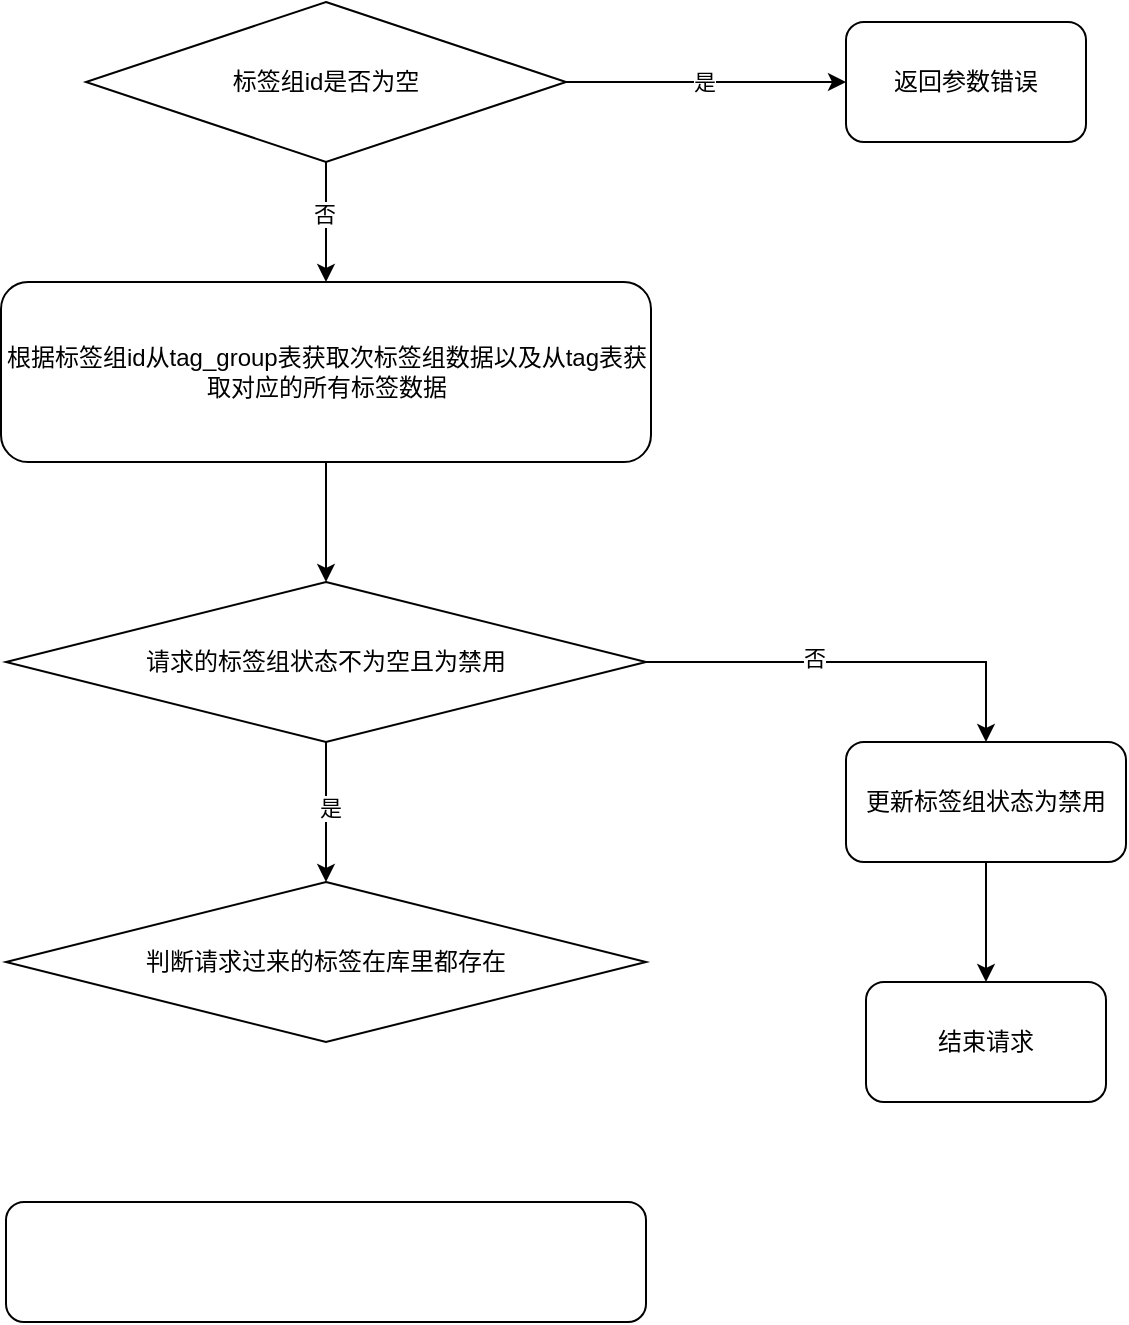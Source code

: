 <mxfile version="26.2.14">
  <diagram id="R2lEEEUBdFMjLlhIrx00" name="Page-1">
    <mxGraphModel dx="1503" dy="822" grid="1" gridSize="10" guides="1" tooltips="1" connect="1" arrows="1" fold="1" page="1" pageScale="1" pageWidth="850" pageHeight="1100" math="0" shadow="0" extFonts="Permanent Marker^https://fonts.googleapis.com/css?family=Permanent+Marker">
      <root>
        <mxCell id="0" />
        <mxCell id="1" parent="0" />
        <mxCell id="vfj-QrY9LV4KviRlO9dK-5" value="" style="edgeStyle=orthogonalEdgeStyle;rounded=0;orthogonalLoop=1;jettySize=auto;html=1;" edge="1" parent="1" source="vfj-QrY9LV4KviRlO9dK-2" target="vfj-QrY9LV4KviRlO9dK-4">
          <mxGeometry relative="1" as="geometry" />
        </mxCell>
        <mxCell id="vfj-QrY9LV4KviRlO9dK-8" value="是" style="edgeLabel;html=1;align=center;verticalAlign=middle;resizable=0;points=[];" vertex="1" connectable="0" parent="vfj-QrY9LV4KviRlO9dK-5">
          <mxGeometry x="-0.021" relative="1" as="geometry">
            <mxPoint as="offset" />
          </mxGeometry>
        </mxCell>
        <mxCell id="vfj-QrY9LV4KviRlO9dK-17" value="" style="edgeStyle=orthogonalEdgeStyle;rounded=0;orthogonalLoop=1;jettySize=auto;html=1;" edge="1" parent="1" source="vfj-QrY9LV4KviRlO9dK-2" target="vfj-QrY9LV4KviRlO9dK-16">
          <mxGeometry relative="1" as="geometry" />
        </mxCell>
        <mxCell id="vfj-QrY9LV4KviRlO9dK-18" value="否" style="edgeLabel;html=1;align=center;verticalAlign=middle;resizable=0;points=[];" vertex="1" connectable="0" parent="vfj-QrY9LV4KviRlO9dK-17">
          <mxGeometry x="-0.146" y="-1" relative="1" as="geometry">
            <mxPoint as="offset" />
          </mxGeometry>
        </mxCell>
        <mxCell id="vfj-QrY9LV4KviRlO9dK-2" value="标签组id是否为空" style="rhombus;whiteSpace=wrap;html=1;" vertex="1" parent="1">
          <mxGeometry x="280" y="80" width="240" height="80" as="geometry" />
        </mxCell>
        <mxCell id="vfj-QrY9LV4KviRlO9dK-4" value="返回参数错误" style="rounded=1;whiteSpace=wrap;html=1;" vertex="1" parent="1">
          <mxGeometry x="660" y="90" width="120" height="60" as="geometry" />
        </mxCell>
        <mxCell id="vfj-QrY9LV4KviRlO9dK-26" value="" style="edgeStyle=orthogonalEdgeStyle;rounded=0;orthogonalLoop=1;jettySize=auto;html=1;" edge="1" parent="1" source="vfj-QrY9LV4KviRlO9dK-15" target="vfj-QrY9LV4KviRlO9dK-25">
          <mxGeometry relative="1" as="geometry">
            <Array as="points">
              <mxPoint x="730" y="410" />
            </Array>
          </mxGeometry>
        </mxCell>
        <mxCell id="vfj-QrY9LV4KviRlO9dK-32" value="否" style="edgeLabel;html=1;align=center;verticalAlign=middle;resizable=0;points=[];" vertex="1" connectable="0" parent="vfj-QrY9LV4KviRlO9dK-26">
          <mxGeometry x="-0.199" y="2" relative="1" as="geometry">
            <mxPoint as="offset" />
          </mxGeometry>
        </mxCell>
        <mxCell id="vfj-QrY9LV4KviRlO9dK-29" value="" style="edgeStyle=orthogonalEdgeStyle;rounded=0;orthogonalLoop=1;jettySize=auto;html=1;" edge="1" parent="1" source="vfj-QrY9LV4KviRlO9dK-15" target="vfj-QrY9LV4KviRlO9dK-28">
          <mxGeometry relative="1" as="geometry" />
        </mxCell>
        <mxCell id="vfj-QrY9LV4KviRlO9dK-30" value="是" style="edgeLabel;html=1;align=center;verticalAlign=middle;resizable=0;points=[];" vertex="1" connectable="0" parent="vfj-QrY9LV4KviRlO9dK-29">
          <mxGeometry x="-0.066" y="2" relative="1" as="geometry">
            <mxPoint as="offset" />
          </mxGeometry>
        </mxCell>
        <mxCell id="vfj-QrY9LV4KviRlO9dK-15" value="请求的标签组状态不为空且为禁用" style="rhombus;whiteSpace=wrap;html=1;" vertex="1" parent="1">
          <mxGeometry x="240" y="370" width="320" height="80" as="geometry" />
        </mxCell>
        <mxCell id="vfj-QrY9LV4KviRlO9dK-19" value="" style="edgeStyle=orthogonalEdgeStyle;rounded=0;orthogonalLoop=1;jettySize=auto;html=1;" edge="1" parent="1" source="vfj-QrY9LV4KviRlO9dK-16" target="vfj-QrY9LV4KviRlO9dK-15">
          <mxGeometry relative="1" as="geometry" />
        </mxCell>
        <mxCell id="vfj-QrY9LV4KviRlO9dK-16" value="根据标签组id从tag_group表获取次标签组数据以及从tag表获取对应的所有标签数据" style="rounded=1;whiteSpace=wrap;html=1;" vertex="1" parent="1">
          <mxGeometry x="237.5" y="220" width="325" height="90" as="geometry" />
        </mxCell>
        <mxCell id="vfj-QrY9LV4KviRlO9dK-37" value="" style="edgeStyle=orthogonalEdgeStyle;rounded=0;orthogonalLoop=1;jettySize=auto;html=1;" edge="1" parent="1" source="vfj-QrY9LV4KviRlO9dK-25" target="vfj-QrY9LV4KviRlO9dK-36">
          <mxGeometry relative="1" as="geometry" />
        </mxCell>
        <mxCell id="vfj-QrY9LV4KviRlO9dK-25" value="更新标签组状态为禁用" style="rounded=1;whiteSpace=wrap;html=1;" vertex="1" parent="1">
          <mxGeometry x="660" y="450" width="140" height="60" as="geometry" />
        </mxCell>
        <mxCell id="vfj-QrY9LV4KviRlO9dK-28" value="判断请求过来的标签在库里都存在" style="rhombus;whiteSpace=wrap;html=1;" vertex="1" parent="1">
          <mxGeometry x="240" y="520" width="320" height="80" as="geometry" />
        </mxCell>
        <mxCell id="vfj-QrY9LV4KviRlO9dK-35" value="" style="rounded=1;whiteSpace=wrap;html=1;" vertex="1" parent="1">
          <mxGeometry x="240" y="680" width="320" height="60" as="geometry" />
        </mxCell>
        <mxCell id="vfj-QrY9LV4KviRlO9dK-36" value="结束请求" style="rounded=1;whiteSpace=wrap;html=1;" vertex="1" parent="1">
          <mxGeometry x="670" y="570" width="120" height="60" as="geometry" />
        </mxCell>
      </root>
    </mxGraphModel>
  </diagram>
</mxfile>
